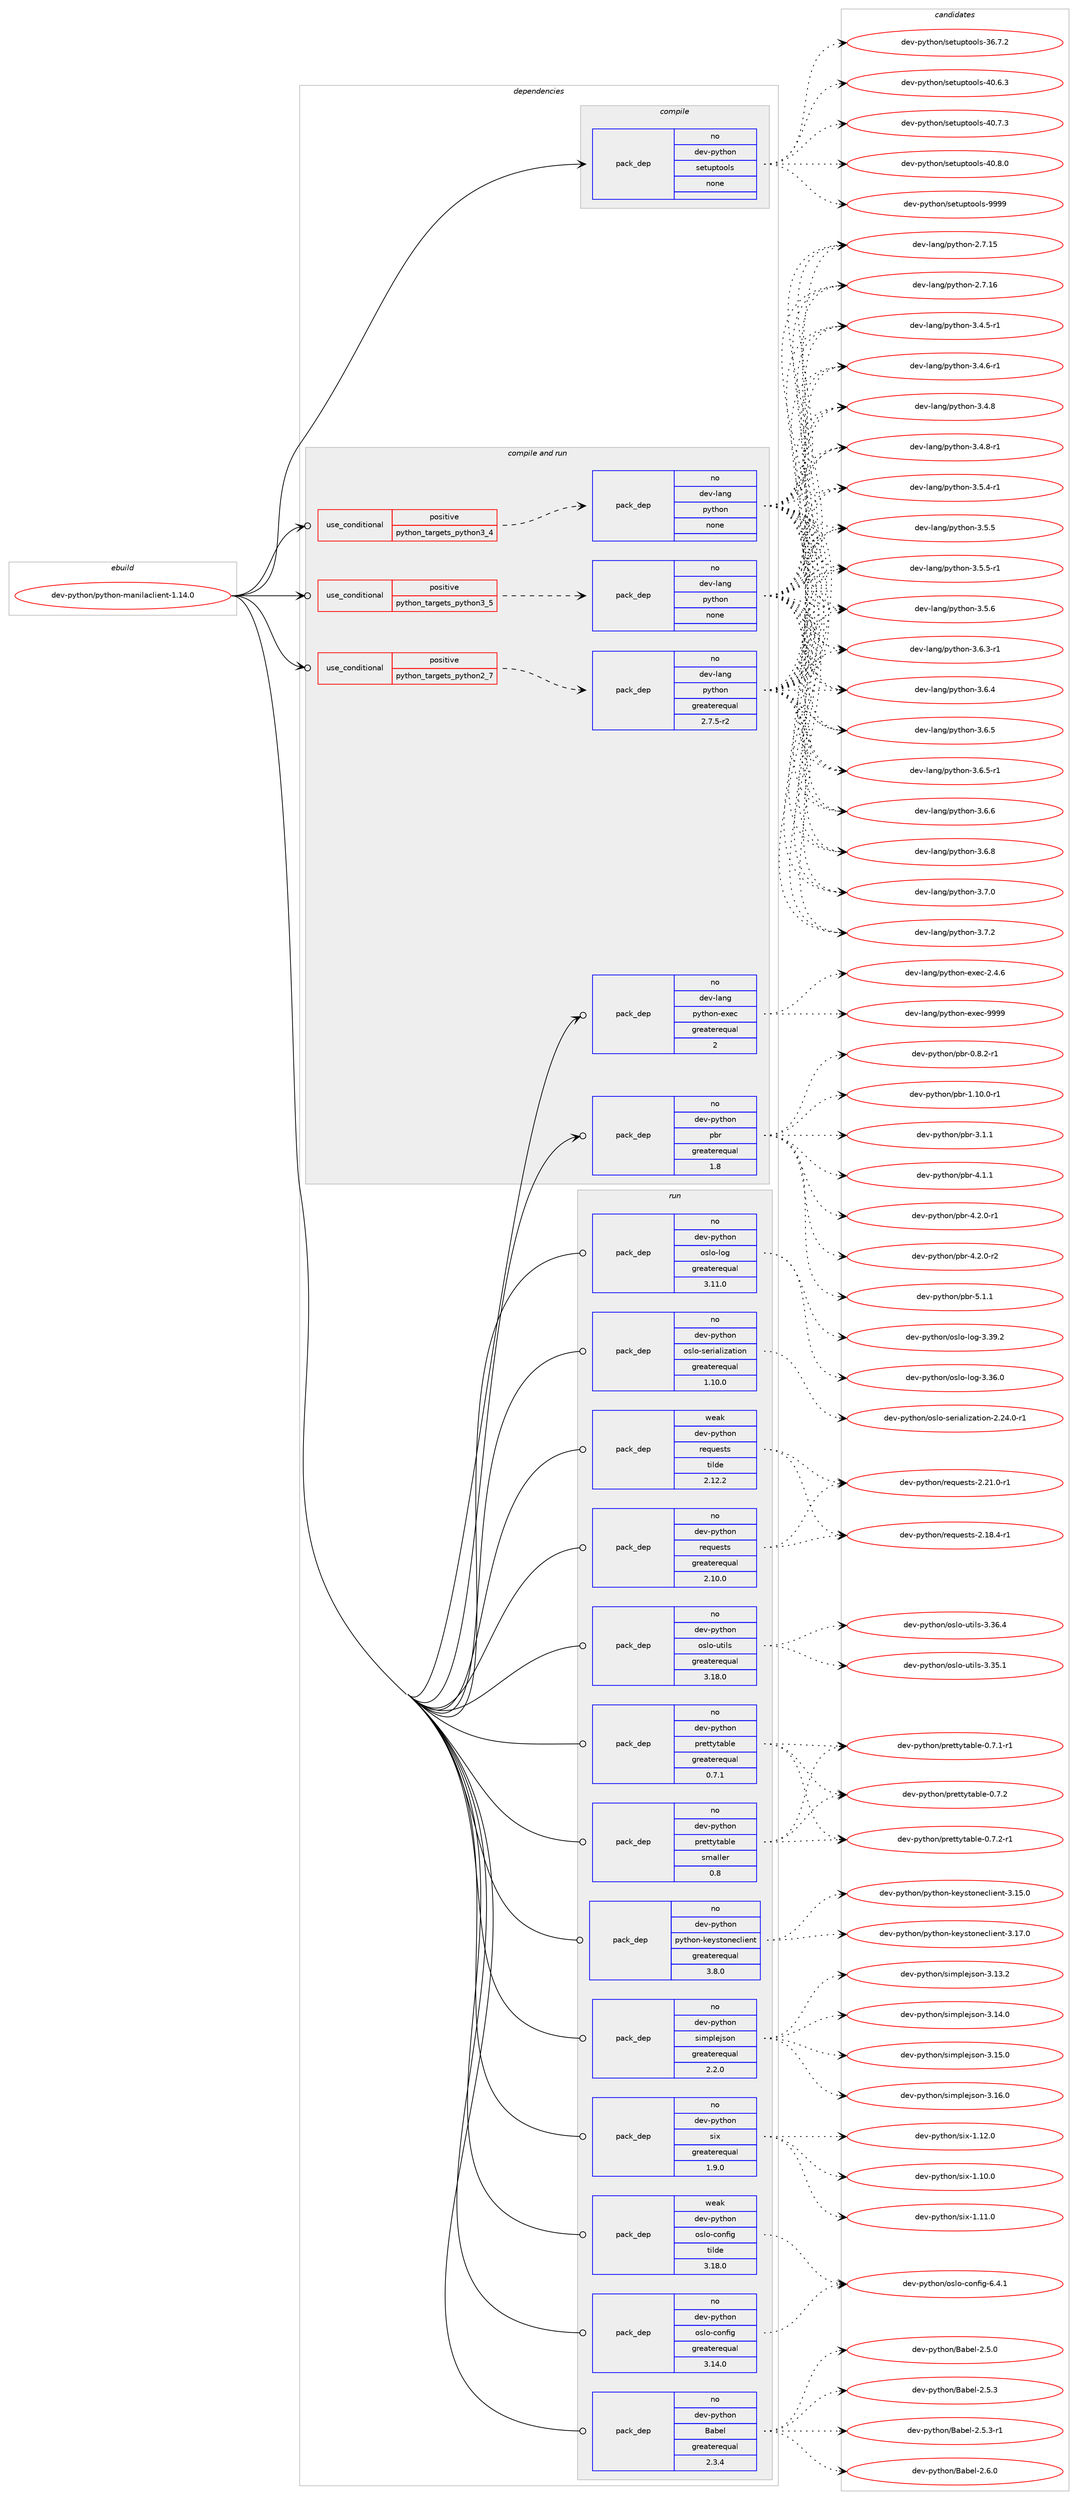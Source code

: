digraph prolog {

# *************
# Graph options
# *************

newrank=true;
concentrate=true;
compound=true;
graph [rankdir=LR,fontname=Helvetica,fontsize=10,ranksep=1.5];#, ranksep=2.5, nodesep=0.2];
edge  [arrowhead=vee];
node  [fontname=Helvetica,fontsize=10];

# **********
# The ebuild
# **********

subgraph cluster_leftcol {
color=gray;
rank=same;
label=<<i>ebuild</i>>;
id [label="dev-python/python-manilaclient-1.14.0", color=red, width=4, href="../dev-python/python-manilaclient-1.14.0.svg"];
}

# ****************
# The dependencies
# ****************

subgraph cluster_midcol {
color=gray;
label=<<i>dependencies</i>>;
subgraph cluster_compile {
fillcolor="#eeeeee";
style=filled;
label=<<i>compile</i>>;
subgraph pack1029464 {
dependency1435643 [label=<<TABLE BORDER="0" CELLBORDER="1" CELLSPACING="0" CELLPADDING="4" WIDTH="220"><TR><TD ROWSPAN="6" CELLPADDING="30">pack_dep</TD></TR><TR><TD WIDTH="110">no</TD></TR><TR><TD>dev-python</TD></TR><TR><TD>setuptools</TD></TR><TR><TD>none</TD></TR><TR><TD></TD></TR></TABLE>>, shape=none, color=blue];
}
id:e -> dependency1435643:w [weight=20,style="solid",arrowhead="vee"];
}
subgraph cluster_compileandrun {
fillcolor="#eeeeee";
style=filled;
label=<<i>compile and run</i>>;
subgraph cond382825 {
dependency1435644 [label=<<TABLE BORDER="0" CELLBORDER="1" CELLSPACING="0" CELLPADDING="4"><TR><TD ROWSPAN="3" CELLPADDING="10">use_conditional</TD></TR><TR><TD>positive</TD></TR><TR><TD>python_targets_python2_7</TD></TR></TABLE>>, shape=none, color=red];
subgraph pack1029465 {
dependency1435645 [label=<<TABLE BORDER="0" CELLBORDER="1" CELLSPACING="0" CELLPADDING="4" WIDTH="220"><TR><TD ROWSPAN="6" CELLPADDING="30">pack_dep</TD></TR><TR><TD WIDTH="110">no</TD></TR><TR><TD>dev-lang</TD></TR><TR><TD>python</TD></TR><TR><TD>greaterequal</TD></TR><TR><TD>2.7.5-r2</TD></TR></TABLE>>, shape=none, color=blue];
}
dependency1435644:e -> dependency1435645:w [weight=20,style="dashed",arrowhead="vee"];
}
id:e -> dependency1435644:w [weight=20,style="solid",arrowhead="odotvee"];
subgraph cond382826 {
dependency1435646 [label=<<TABLE BORDER="0" CELLBORDER="1" CELLSPACING="0" CELLPADDING="4"><TR><TD ROWSPAN="3" CELLPADDING="10">use_conditional</TD></TR><TR><TD>positive</TD></TR><TR><TD>python_targets_python3_4</TD></TR></TABLE>>, shape=none, color=red];
subgraph pack1029466 {
dependency1435647 [label=<<TABLE BORDER="0" CELLBORDER="1" CELLSPACING="0" CELLPADDING="4" WIDTH="220"><TR><TD ROWSPAN="6" CELLPADDING="30">pack_dep</TD></TR><TR><TD WIDTH="110">no</TD></TR><TR><TD>dev-lang</TD></TR><TR><TD>python</TD></TR><TR><TD>none</TD></TR><TR><TD></TD></TR></TABLE>>, shape=none, color=blue];
}
dependency1435646:e -> dependency1435647:w [weight=20,style="dashed",arrowhead="vee"];
}
id:e -> dependency1435646:w [weight=20,style="solid",arrowhead="odotvee"];
subgraph cond382827 {
dependency1435648 [label=<<TABLE BORDER="0" CELLBORDER="1" CELLSPACING="0" CELLPADDING="4"><TR><TD ROWSPAN="3" CELLPADDING="10">use_conditional</TD></TR><TR><TD>positive</TD></TR><TR><TD>python_targets_python3_5</TD></TR></TABLE>>, shape=none, color=red];
subgraph pack1029467 {
dependency1435649 [label=<<TABLE BORDER="0" CELLBORDER="1" CELLSPACING="0" CELLPADDING="4" WIDTH="220"><TR><TD ROWSPAN="6" CELLPADDING="30">pack_dep</TD></TR><TR><TD WIDTH="110">no</TD></TR><TR><TD>dev-lang</TD></TR><TR><TD>python</TD></TR><TR><TD>none</TD></TR><TR><TD></TD></TR></TABLE>>, shape=none, color=blue];
}
dependency1435648:e -> dependency1435649:w [weight=20,style="dashed",arrowhead="vee"];
}
id:e -> dependency1435648:w [weight=20,style="solid",arrowhead="odotvee"];
subgraph pack1029468 {
dependency1435650 [label=<<TABLE BORDER="0" CELLBORDER="1" CELLSPACING="0" CELLPADDING="4" WIDTH="220"><TR><TD ROWSPAN="6" CELLPADDING="30">pack_dep</TD></TR><TR><TD WIDTH="110">no</TD></TR><TR><TD>dev-lang</TD></TR><TR><TD>python-exec</TD></TR><TR><TD>greaterequal</TD></TR><TR><TD>2</TD></TR></TABLE>>, shape=none, color=blue];
}
id:e -> dependency1435650:w [weight=20,style="solid",arrowhead="odotvee"];
subgraph pack1029469 {
dependency1435651 [label=<<TABLE BORDER="0" CELLBORDER="1" CELLSPACING="0" CELLPADDING="4" WIDTH="220"><TR><TD ROWSPAN="6" CELLPADDING="30">pack_dep</TD></TR><TR><TD WIDTH="110">no</TD></TR><TR><TD>dev-python</TD></TR><TR><TD>pbr</TD></TR><TR><TD>greaterequal</TD></TR><TR><TD>1.8</TD></TR></TABLE>>, shape=none, color=blue];
}
id:e -> dependency1435651:w [weight=20,style="solid",arrowhead="odotvee"];
}
subgraph cluster_run {
fillcolor="#eeeeee";
style=filled;
label=<<i>run</i>>;
subgraph pack1029470 {
dependency1435652 [label=<<TABLE BORDER="0" CELLBORDER="1" CELLSPACING="0" CELLPADDING="4" WIDTH="220"><TR><TD ROWSPAN="6" CELLPADDING="30">pack_dep</TD></TR><TR><TD WIDTH="110">no</TD></TR><TR><TD>dev-python</TD></TR><TR><TD>Babel</TD></TR><TR><TD>greaterequal</TD></TR><TR><TD>2.3.4</TD></TR></TABLE>>, shape=none, color=blue];
}
id:e -> dependency1435652:w [weight=20,style="solid",arrowhead="odot"];
subgraph pack1029471 {
dependency1435653 [label=<<TABLE BORDER="0" CELLBORDER="1" CELLSPACING="0" CELLPADDING="4" WIDTH="220"><TR><TD ROWSPAN="6" CELLPADDING="30">pack_dep</TD></TR><TR><TD WIDTH="110">no</TD></TR><TR><TD>dev-python</TD></TR><TR><TD>oslo-config</TD></TR><TR><TD>greaterequal</TD></TR><TR><TD>3.14.0</TD></TR></TABLE>>, shape=none, color=blue];
}
id:e -> dependency1435653:w [weight=20,style="solid",arrowhead="odot"];
subgraph pack1029472 {
dependency1435654 [label=<<TABLE BORDER="0" CELLBORDER="1" CELLSPACING="0" CELLPADDING="4" WIDTH="220"><TR><TD ROWSPAN="6" CELLPADDING="30">pack_dep</TD></TR><TR><TD WIDTH="110">no</TD></TR><TR><TD>dev-python</TD></TR><TR><TD>oslo-log</TD></TR><TR><TD>greaterequal</TD></TR><TR><TD>3.11.0</TD></TR></TABLE>>, shape=none, color=blue];
}
id:e -> dependency1435654:w [weight=20,style="solid",arrowhead="odot"];
subgraph pack1029473 {
dependency1435655 [label=<<TABLE BORDER="0" CELLBORDER="1" CELLSPACING="0" CELLPADDING="4" WIDTH="220"><TR><TD ROWSPAN="6" CELLPADDING="30">pack_dep</TD></TR><TR><TD WIDTH="110">no</TD></TR><TR><TD>dev-python</TD></TR><TR><TD>oslo-serialization</TD></TR><TR><TD>greaterequal</TD></TR><TR><TD>1.10.0</TD></TR></TABLE>>, shape=none, color=blue];
}
id:e -> dependency1435655:w [weight=20,style="solid",arrowhead="odot"];
subgraph pack1029474 {
dependency1435656 [label=<<TABLE BORDER="0" CELLBORDER="1" CELLSPACING="0" CELLPADDING="4" WIDTH="220"><TR><TD ROWSPAN="6" CELLPADDING="30">pack_dep</TD></TR><TR><TD WIDTH="110">no</TD></TR><TR><TD>dev-python</TD></TR><TR><TD>oslo-utils</TD></TR><TR><TD>greaterequal</TD></TR><TR><TD>3.18.0</TD></TR></TABLE>>, shape=none, color=blue];
}
id:e -> dependency1435656:w [weight=20,style="solid",arrowhead="odot"];
subgraph pack1029475 {
dependency1435657 [label=<<TABLE BORDER="0" CELLBORDER="1" CELLSPACING="0" CELLPADDING="4" WIDTH="220"><TR><TD ROWSPAN="6" CELLPADDING="30">pack_dep</TD></TR><TR><TD WIDTH="110">no</TD></TR><TR><TD>dev-python</TD></TR><TR><TD>prettytable</TD></TR><TR><TD>greaterequal</TD></TR><TR><TD>0.7.1</TD></TR></TABLE>>, shape=none, color=blue];
}
id:e -> dependency1435657:w [weight=20,style="solid",arrowhead="odot"];
subgraph pack1029476 {
dependency1435658 [label=<<TABLE BORDER="0" CELLBORDER="1" CELLSPACING="0" CELLPADDING="4" WIDTH="220"><TR><TD ROWSPAN="6" CELLPADDING="30">pack_dep</TD></TR><TR><TD WIDTH="110">no</TD></TR><TR><TD>dev-python</TD></TR><TR><TD>prettytable</TD></TR><TR><TD>smaller</TD></TR><TR><TD>0.8</TD></TR></TABLE>>, shape=none, color=blue];
}
id:e -> dependency1435658:w [weight=20,style="solid",arrowhead="odot"];
subgraph pack1029477 {
dependency1435659 [label=<<TABLE BORDER="0" CELLBORDER="1" CELLSPACING="0" CELLPADDING="4" WIDTH="220"><TR><TD ROWSPAN="6" CELLPADDING="30">pack_dep</TD></TR><TR><TD WIDTH="110">no</TD></TR><TR><TD>dev-python</TD></TR><TR><TD>python-keystoneclient</TD></TR><TR><TD>greaterequal</TD></TR><TR><TD>3.8.0</TD></TR></TABLE>>, shape=none, color=blue];
}
id:e -> dependency1435659:w [weight=20,style="solid",arrowhead="odot"];
subgraph pack1029478 {
dependency1435660 [label=<<TABLE BORDER="0" CELLBORDER="1" CELLSPACING="0" CELLPADDING="4" WIDTH="220"><TR><TD ROWSPAN="6" CELLPADDING="30">pack_dep</TD></TR><TR><TD WIDTH="110">no</TD></TR><TR><TD>dev-python</TD></TR><TR><TD>requests</TD></TR><TR><TD>greaterequal</TD></TR><TR><TD>2.10.0</TD></TR></TABLE>>, shape=none, color=blue];
}
id:e -> dependency1435660:w [weight=20,style="solid",arrowhead="odot"];
subgraph pack1029479 {
dependency1435661 [label=<<TABLE BORDER="0" CELLBORDER="1" CELLSPACING="0" CELLPADDING="4" WIDTH="220"><TR><TD ROWSPAN="6" CELLPADDING="30">pack_dep</TD></TR><TR><TD WIDTH="110">no</TD></TR><TR><TD>dev-python</TD></TR><TR><TD>simplejson</TD></TR><TR><TD>greaterequal</TD></TR><TR><TD>2.2.0</TD></TR></TABLE>>, shape=none, color=blue];
}
id:e -> dependency1435661:w [weight=20,style="solid",arrowhead="odot"];
subgraph pack1029480 {
dependency1435662 [label=<<TABLE BORDER="0" CELLBORDER="1" CELLSPACING="0" CELLPADDING="4" WIDTH="220"><TR><TD ROWSPAN="6" CELLPADDING="30">pack_dep</TD></TR><TR><TD WIDTH="110">no</TD></TR><TR><TD>dev-python</TD></TR><TR><TD>six</TD></TR><TR><TD>greaterequal</TD></TR><TR><TD>1.9.0</TD></TR></TABLE>>, shape=none, color=blue];
}
id:e -> dependency1435662:w [weight=20,style="solid",arrowhead="odot"];
subgraph pack1029481 {
dependency1435663 [label=<<TABLE BORDER="0" CELLBORDER="1" CELLSPACING="0" CELLPADDING="4" WIDTH="220"><TR><TD ROWSPAN="6" CELLPADDING="30">pack_dep</TD></TR><TR><TD WIDTH="110">weak</TD></TR><TR><TD>dev-python</TD></TR><TR><TD>oslo-config</TD></TR><TR><TD>tilde</TD></TR><TR><TD>3.18.0</TD></TR></TABLE>>, shape=none, color=blue];
}
id:e -> dependency1435663:w [weight=20,style="solid",arrowhead="odot"];
subgraph pack1029482 {
dependency1435664 [label=<<TABLE BORDER="0" CELLBORDER="1" CELLSPACING="0" CELLPADDING="4" WIDTH="220"><TR><TD ROWSPAN="6" CELLPADDING="30">pack_dep</TD></TR><TR><TD WIDTH="110">weak</TD></TR><TR><TD>dev-python</TD></TR><TR><TD>requests</TD></TR><TR><TD>tilde</TD></TR><TR><TD>2.12.2</TD></TR></TABLE>>, shape=none, color=blue];
}
id:e -> dependency1435664:w [weight=20,style="solid",arrowhead="odot"];
}
}

# **************
# The candidates
# **************

subgraph cluster_choices {
rank=same;
color=gray;
label=<<i>candidates</i>>;

subgraph choice1029464 {
color=black;
nodesep=1;
choice100101118451121211161041111104711510111611711211611111110811545515446554650 [label="dev-python/setuptools-36.7.2", color=red, width=4,href="../dev-python/setuptools-36.7.2.svg"];
choice100101118451121211161041111104711510111611711211611111110811545524846544651 [label="dev-python/setuptools-40.6.3", color=red, width=4,href="../dev-python/setuptools-40.6.3.svg"];
choice100101118451121211161041111104711510111611711211611111110811545524846554651 [label="dev-python/setuptools-40.7.3", color=red, width=4,href="../dev-python/setuptools-40.7.3.svg"];
choice100101118451121211161041111104711510111611711211611111110811545524846564648 [label="dev-python/setuptools-40.8.0", color=red, width=4,href="../dev-python/setuptools-40.8.0.svg"];
choice10010111845112121116104111110471151011161171121161111111081154557575757 [label="dev-python/setuptools-9999", color=red, width=4,href="../dev-python/setuptools-9999.svg"];
dependency1435643:e -> choice100101118451121211161041111104711510111611711211611111110811545515446554650:w [style=dotted,weight="100"];
dependency1435643:e -> choice100101118451121211161041111104711510111611711211611111110811545524846544651:w [style=dotted,weight="100"];
dependency1435643:e -> choice100101118451121211161041111104711510111611711211611111110811545524846554651:w [style=dotted,weight="100"];
dependency1435643:e -> choice100101118451121211161041111104711510111611711211611111110811545524846564648:w [style=dotted,weight="100"];
dependency1435643:e -> choice10010111845112121116104111110471151011161171121161111111081154557575757:w [style=dotted,weight="100"];
}
subgraph choice1029465 {
color=black;
nodesep=1;
choice10010111845108971101034711212111610411111045504655464953 [label="dev-lang/python-2.7.15", color=red, width=4,href="../dev-lang/python-2.7.15.svg"];
choice10010111845108971101034711212111610411111045504655464954 [label="dev-lang/python-2.7.16", color=red, width=4,href="../dev-lang/python-2.7.16.svg"];
choice1001011184510897110103471121211161041111104551465246534511449 [label="dev-lang/python-3.4.5-r1", color=red, width=4,href="../dev-lang/python-3.4.5-r1.svg"];
choice1001011184510897110103471121211161041111104551465246544511449 [label="dev-lang/python-3.4.6-r1", color=red, width=4,href="../dev-lang/python-3.4.6-r1.svg"];
choice100101118451089711010347112121116104111110455146524656 [label="dev-lang/python-3.4.8", color=red, width=4,href="../dev-lang/python-3.4.8.svg"];
choice1001011184510897110103471121211161041111104551465246564511449 [label="dev-lang/python-3.4.8-r1", color=red, width=4,href="../dev-lang/python-3.4.8-r1.svg"];
choice1001011184510897110103471121211161041111104551465346524511449 [label="dev-lang/python-3.5.4-r1", color=red, width=4,href="../dev-lang/python-3.5.4-r1.svg"];
choice100101118451089711010347112121116104111110455146534653 [label="dev-lang/python-3.5.5", color=red, width=4,href="../dev-lang/python-3.5.5.svg"];
choice1001011184510897110103471121211161041111104551465346534511449 [label="dev-lang/python-3.5.5-r1", color=red, width=4,href="../dev-lang/python-3.5.5-r1.svg"];
choice100101118451089711010347112121116104111110455146534654 [label="dev-lang/python-3.5.6", color=red, width=4,href="../dev-lang/python-3.5.6.svg"];
choice1001011184510897110103471121211161041111104551465446514511449 [label="dev-lang/python-3.6.3-r1", color=red, width=4,href="../dev-lang/python-3.6.3-r1.svg"];
choice100101118451089711010347112121116104111110455146544652 [label="dev-lang/python-3.6.4", color=red, width=4,href="../dev-lang/python-3.6.4.svg"];
choice100101118451089711010347112121116104111110455146544653 [label="dev-lang/python-3.6.5", color=red, width=4,href="../dev-lang/python-3.6.5.svg"];
choice1001011184510897110103471121211161041111104551465446534511449 [label="dev-lang/python-3.6.5-r1", color=red, width=4,href="../dev-lang/python-3.6.5-r1.svg"];
choice100101118451089711010347112121116104111110455146544654 [label="dev-lang/python-3.6.6", color=red, width=4,href="../dev-lang/python-3.6.6.svg"];
choice100101118451089711010347112121116104111110455146544656 [label="dev-lang/python-3.6.8", color=red, width=4,href="../dev-lang/python-3.6.8.svg"];
choice100101118451089711010347112121116104111110455146554648 [label="dev-lang/python-3.7.0", color=red, width=4,href="../dev-lang/python-3.7.0.svg"];
choice100101118451089711010347112121116104111110455146554650 [label="dev-lang/python-3.7.2", color=red, width=4,href="../dev-lang/python-3.7.2.svg"];
dependency1435645:e -> choice10010111845108971101034711212111610411111045504655464953:w [style=dotted,weight="100"];
dependency1435645:e -> choice10010111845108971101034711212111610411111045504655464954:w [style=dotted,weight="100"];
dependency1435645:e -> choice1001011184510897110103471121211161041111104551465246534511449:w [style=dotted,weight="100"];
dependency1435645:e -> choice1001011184510897110103471121211161041111104551465246544511449:w [style=dotted,weight="100"];
dependency1435645:e -> choice100101118451089711010347112121116104111110455146524656:w [style=dotted,weight="100"];
dependency1435645:e -> choice1001011184510897110103471121211161041111104551465246564511449:w [style=dotted,weight="100"];
dependency1435645:e -> choice1001011184510897110103471121211161041111104551465346524511449:w [style=dotted,weight="100"];
dependency1435645:e -> choice100101118451089711010347112121116104111110455146534653:w [style=dotted,weight="100"];
dependency1435645:e -> choice1001011184510897110103471121211161041111104551465346534511449:w [style=dotted,weight="100"];
dependency1435645:e -> choice100101118451089711010347112121116104111110455146534654:w [style=dotted,weight="100"];
dependency1435645:e -> choice1001011184510897110103471121211161041111104551465446514511449:w [style=dotted,weight="100"];
dependency1435645:e -> choice100101118451089711010347112121116104111110455146544652:w [style=dotted,weight="100"];
dependency1435645:e -> choice100101118451089711010347112121116104111110455146544653:w [style=dotted,weight="100"];
dependency1435645:e -> choice1001011184510897110103471121211161041111104551465446534511449:w [style=dotted,weight="100"];
dependency1435645:e -> choice100101118451089711010347112121116104111110455146544654:w [style=dotted,weight="100"];
dependency1435645:e -> choice100101118451089711010347112121116104111110455146544656:w [style=dotted,weight="100"];
dependency1435645:e -> choice100101118451089711010347112121116104111110455146554648:w [style=dotted,weight="100"];
dependency1435645:e -> choice100101118451089711010347112121116104111110455146554650:w [style=dotted,weight="100"];
}
subgraph choice1029466 {
color=black;
nodesep=1;
choice10010111845108971101034711212111610411111045504655464953 [label="dev-lang/python-2.7.15", color=red, width=4,href="../dev-lang/python-2.7.15.svg"];
choice10010111845108971101034711212111610411111045504655464954 [label="dev-lang/python-2.7.16", color=red, width=4,href="../dev-lang/python-2.7.16.svg"];
choice1001011184510897110103471121211161041111104551465246534511449 [label="dev-lang/python-3.4.5-r1", color=red, width=4,href="../dev-lang/python-3.4.5-r1.svg"];
choice1001011184510897110103471121211161041111104551465246544511449 [label="dev-lang/python-3.4.6-r1", color=red, width=4,href="../dev-lang/python-3.4.6-r1.svg"];
choice100101118451089711010347112121116104111110455146524656 [label="dev-lang/python-3.4.8", color=red, width=4,href="../dev-lang/python-3.4.8.svg"];
choice1001011184510897110103471121211161041111104551465246564511449 [label="dev-lang/python-3.4.8-r1", color=red, width=4,href="../dev-lang/python-3.4.8-r1.svg"];
choice1001011184510897110103471121211161041111104551465346524511449 [label="dev-lang/python-3.5.4-r1", color=red, width=4,href="../dev-lang/python-3.5.4-r1.svg"];
choice100101118451089711010347112121116104111110455146534653 [label="dev-lang/python-3.5.5", color=red, width=4,href="../dev-lang/python-3.5.5.svg"];
choice1001011184510897110103471121211161041111104551465346534511449 [label="dev-lang/python-3.5.5-r1", color=red, width=4,href="../dev-lang/python-3.5.5-r1.svg"];
choice100101118451089711010347112121116104111110455146534654 [label="dev-lang/python-3.5.6", color=red, width=4,href="../dev-lang/python-3.5.6.svg"];
choice1001011184510897110103471121211161041111104551465446514511449 [label="dev-lang/python-3.6.3-r1", color=red, width=4,href="../dev-lang/python-3.6.3-r1.svg"];
choice100101118451089711010347112121116104111110455146544652 [label="dev-lang/python-3.6.4", color=red, width=4,href="../dev-lang/python-3.6.4.svg"];
choice100101118451089711010347112121116104111110455146544653 [label="dev-lang/python-3.6.5", color=red, width=4,href="../dev-lang/python-3.6.5.svg"];
choice1001011184510897110103471121211161041111104551465446534511449 [label="dev-lang/python-3.6.5-r1", color=red, width=4,href="../dev-lang/python-3.6.5-r1.svg"];
choice100101118451089711010347112121116104111110455146544654 [label="dev-lang/python-3.6.6", color=red, width=4,href="../dev-lang/python-3.6.6.svg"];
choice100101118451089711010347112121116104111110455146544656 [label="dev-lang/python-3.6.8", color=red, width=4,href="../dev-lang/python-3.6.8.svg"];
choice100101118451089711010347112121116104111110455146554648 [label="dev-lang/python-3.7.0", color=red, width=4,href="../dev-lang/python-3.7.0.svg"];
choice100101118451089711010347112121116104111110455146554650 [label="dev-lang/python-3.7.2", color=red, width=4,href="../dev-lang/python-3.7.2.svg"];
dependency1435647:e -> choice10010111845108971101034711212111610411111045504655464953:w [style=dotted,weight="100"];
dependency1435647:e -> choice10010111845108971101034711212111610411111045504655464954:w [style=dotted,weight="100"];
dependency1435647:e -> choice1001011184510897110103471121211161041111104551465246534511449:w [style=dotted,weight="100"];
dependency1435647:e -> choice1001011184510897110103471121211161041111104551465246544511449:w [style=dotted,weight="100"];
dependency1435647:e -> choice100101118451089711010347112121116104111110455146524656:w [style=dotted,weight="100"];
dependency1435647:e -> choice1001011184510897110103471121211161041111104551465246564511449:w [style=dotted,weight="100"];
dependency1435647:e -> choice1001011184510897110103471121211161041111104551465346524511449:w [style=dotted,weight="100"];
dependency1435647:e -> choice100101118451089711010347112121116104111110455146534653:w [style=dotted,weight="100"];
dependency1435647:e -> choice1001011184510897110103471121211161041111104551465346534511449:w [style=dotted,weight="100"];
dependency1435647:e -> choice100101118451089711010347112121116104111110455146534654:w [style=dotted,weight="100"];
dependency1435647:e -> choice1001011184510897110103471121211161041111104551465446514511449:w [style=dotted,weight="100"];
dependency1435647:e -> choice100101118451089711010347112121116104111110455146544652:w [style=dotted,weight="100"];
dependency1435647:e -> choice100101118451089711010347112121116104111110455146544653:w [style=dotted,weight="100"];
dependency1435647:e -> choice1001011184510897110103471121211161041111104551465446534511449:w [style=dotted,weight="100"];
dependency1435647:e -> choice100101118451089711010347112121116104111110455146544654:w [style=dotted,weight="100"];
dependency1435647:e -> choice100101118451089711010347112121116104111110455146544656:w [style=dotted,weight="100"];
dependency1435647:e -> choice100101118451089711010347112121116104111110455146554648:w [style=dotted,weight="100"];
dependency1435647:e -> choice100101118451089711010347112121116104111110455146554650:w [style=dotted,weight="100"];
}
subgraph choice1029467 {
color=black;
nodesep=1;
choice10010111845108971101034711212111610411111045504655464953 [label="dev-lang/python-2.7.15", color=red, width=4,href="../dev-lang/python-2.7.15.svg"];
choice10010111845108971101034711212111610411111045504655464954 [label="dev-lang/python-2.7.16", color=red, width=4,href="../dev-lang/python-2.7.16.svg"];
choice1001011184510897110103471121211161041111104551465246534511449 [label="dev-lang/python-3.4.5-r1", color=red, width=4,href="../dev-lang/python-3.4.5-r1.svg"];
choice1001011184510897110103471121211161041111104551465246544511449 [label="dev-lang/python-3.4.6-r1", color=red, width=4,href="../dev-lang/python-3.4.6-r1.svg"];
choice100101118451089711010347112121116104111110455146524656 [label="dev-lang/python-3.4.8", color=red, width=4,href="../dev-lang/python-3.4.8.svg"];
choice1001011184510897110103471121211161041111104551465246564511449 [label="dev-lang/python-3.4.8-r1", color=red, width=4,href="../dev-lang/python-3.4.8-r1.svg"];
choice1001011184510897110103471121211161041111104551465346524511449 [label="dev-lang/python-3.5.4-r1", color=red, width=4,href="../dev-lang/python-3.5.4-r1.svg"];
choice100101118451089711010347112121116104111110455146534653 [label="dev-lang/python-3.5.5", color=red, width=4,href="../dev-lang/python-3.5.5.svg"];
choice1001011184510897110103471121211161041111104551465346534511449 [label="dev-lang/python-3.5.5-r1", color=red, width=4,href="../dev-lang/python-3.5.5-r1.svg"];
choice100101118451089711010347112121116104111110455146534654 [label="dev-lang/python-3.5.6", color=red, width=4,href="../dev-lang/python-3.5.6.svg"];
choice1001011184510897110103471121211161041111104551465446514511449 [label="dev-lang/python-3.6.3-r1", color=red, width=4,href="../dev-lang/python-3.6.3-r1.svg"];
choice100101118451089711010347112121116104111110455146544652 [label="dev-lang/python-3.6.4", color=red, width=4,href="../dev-lang/python-3.6.4.svg"];
choice100101118451089711010347112121116104111110455146544653 [label="dev-lang/python-3.6.5", color=red, width=4,href="../dev-lang/python-3.6.5.svg"];
choice1001011184510897110103471121211161041111104551465446534511449 [label="dev-lang/python-3.6.5-r1", color=red, width=4,href="../dev-lang/python-3.6.5-r1.svg"];
choice100101118451089711010347112121116104111110455146544654 [label="dev-lang/python-3.6.6", color=red, width=4,href="../dev-lang/python-3.6.6.svg"];
choice100101118451089711010347112121116104111110455146544656 [label="dev-lang/python-3.6.8", color=red, width=4,href="../dev-lang/python-3.6.8.svg"];
choice100101118451089711010347112121116104111110455146554648 [label="dev-lang/python-3.7.0", color=red, width=4,href="../dev-lang/python-3.7.0.svg"];
choice100101118451089711010347112121116104111110455146554650 [label="dev-lang/python-3.7.2", color=red, width=4,href="../dev-lang/python-3.7.2.svg"];
dependency1435649:e -> choice10010111845108971101034711212111610411111045504655464953:w [style=dotted,weight="100"];
dependency1435649:e -> choice10010111845108971101034711212111610411111045504655464954:w [style=dotted,weight="100"];
dependency1435649:e -> choice1001011184510897110103471121211161041111104551465246534511449:w [style=dotted,weight="100"];
dependency1435649:e -> choice1001011184510897110103471121211161041111104551465246544511449:w [style=dotted,weight="100"];
dependency1435649:e -> choice100101118451089711010347112121116104111110455146524656:w [style=dotted,weight="100"];
dependency1435649:e -> choice1001011184510897110103471121211161041111104551465246564511449:w [style=dotted,weight="100"];
dependency1435649:e -> choice1001011184510897110103471121211161041111104551465346524511449:w [style=dotted,weight="100"];
dependency1435649:e -> choice100101118451089711010347112121116104111110455146534653:w [style=dotted,weight="100"];
dependency1435649:e -> choice1001011184510897110103471121211161041111104551465346534511449:w [style=dotted,weight="100"];
dependency1435649:e -> choice100101118451089711010347112121116104111110455146534654:w [style=dotted,weight="100"];
dependency1435649:e -> choice1001011184510897110103471121211161041111104551465446514511449:w [style=dotted,weight="100"];
dependency1435649:e -> choice100101118451089711010347112121116104111110455146544652:w [style=dotted,weight="100"];
dependency1435649:e -> choice100101118451089711010347112121116104111110455146544653:w [style=dotted,weight="100"];
dependency1435649:e -> choice1001011184510897110103471121211161041111104551465446534511449:w [style=dotted,weight="100"];
dependency1435649:e -> choice100101118451089711010347112121116104111110455146544654:w [style=dotted,weight="100"];
dependency1435649:e -> choice100101118451089711010347112121116104111110455146544656:w [style=dotted,weight="100"];
dependency1435649:e -> choice100101118451089711010347112121116104111110455146554648:w [style=dotted,weight="100"];
dependency1435649:e -> choice100101118451089711010347112121116104111110455146554650:w [style=dotted,weight="100"];
}
subgraph choice1029468 {
color=black;
nodesep=1;
choice1001011184510897110103471121211161041111104510112010199455046524654 [label="dev-lang/python-exec-2.4.6", color=red, width=4,href="../dev-lang/python-exec-2.4.6.svg"];
choice10010111845108971101034711212111610411111045101120101994557575757 [label="dev-lang/python-exec-9999", color=red, width=4,href="../dev-lang/python-exec-9999.svg"];
dependency1435650:e -> choice1001011184510897110103471121211161041111104510112010199455046524654:w [style=dotted,weight="100"];
dependency1435650:e -> choice10010111845108971101034711212111610411111045101120101994557575757:w [style=dotted,weight="100"];
}
subgraph choice1029469 {
color=black;
nodesep=1;
choice1001011184511212111610411111047112981144548465646504511449 [label="dev-python/pbr-0.8.2-r1", color=red, width=4,href="../dev-python/pbr-0.8.2-r1.svg"];
choice100101118451121211161041111104711298114454946494846484511449 [label="dev-python/pbr-1.10.0-r1", color=red, width=4,href="../dev-python/pbr-1.10.0-r1.svg"];
choice100101118451121211161041111104711298114455146494649 [label="dev-python/pbr-3.1.1", color=red, width=4,href="../dev-python/pbr-3.1.1.svg"];
choice100101118451121211161041111104711298114455246494649 [label="dev-python/pbr-4.1.1", color=red, width=4,href="../dev-python/pbr-4.1.1.svg"];
choice1001011184511212111610411111047112981144552465046484511449 [label="dev-python/pbr-4.2.0-r1", color=red, width=4,href="../dev-python/pbr-4.2.0-r1.svg"];
choice1001011184511212111610411111047112981144552465046484511450 [label="dev-python/pbr-4.2.0-r2", color=red, width=4,href="../dev-python/pbr-4.2.0-r2.svg"];
choice100101118451121211161041111104711298114455346494649 [label="dev-python/pbr-5.1.1", color=red, width=4,href="../dev-python/pbr-5.1.1.svg"];
dependency1435651:e -> choice1001011184511212111610411111047112981144548465646504511449:w [style=dotted,weight="100"];
dependency1435651:e -> choice100101118451121211161041111104711298114454946494846484511449:w [style=dotted,weight="100"];
dependency1435651:e -> choice100101118451121211161041111104711298114455146494649:w [style=dotted,weight="100"];
dependency1435651:e -> choice100101118451121211161041111104711298114455246494649:w [style=dotted,weight="100"];
dependency1435651:e -> choice1001011184511212111610411111047112981144552465046484511449:w [style=dotted,weight="100"];
dependency1435651:e -> choice1001011184511212111610411111047112981144552465046484511450:w [style=dotted,weight="100"];
dependency1435651:e -> choice100101118451121211161041111104711298114455346494649:w [style=dotted,weight="100"];
}
subgraph choice1029470 {
color=black;
nodesep=1;
choice1001011184511212111610411111047669798101108455046534648 [label="dev-python/Babel-2.5.0", color=red, width=4,href="../dev-python/Babel-2.5.0.svg"];
choice1001011184511212111610411111047669798101108455046534651 [label="dev-python/Babel-2.5.3", color=red, width=4,href="../dev-python/Babel-2.5.3.svg"];
choice10010111845112121116104111110476697981011084550465346514511449 [label="dev-python/Babel-2.5.3-r1", color=red, width=4,href="../dev-python/Babel-2.5.3-r1.svg"];
choice1001011184511212111610411111047669798101108455046544648 [label="dev-python/Babel-2.6.0", color=red, width=4,href="../dev-python/Babel-2.6.0.svg"];
dependency1435652:e -> choice1001011184511212111610411111047669798101108455046534648:w [style=dotted,weight="100"];
dependency1435652:e -> choice1001011184511212111610411111047669798101108455046534651:w [style=dotted,weight="100"];
dependency1435652:e -> choice10010111845112121116104111110476697981011084550465346514511449:w [style=dotted,weight="100"];
dependency1435652:e -> choice1001011184511212111610411111047669798101108455046544648:w [style=dotted,weight="100"];
}
subgraph choice1029471 {
color=black;
nodesep=1;
choice10010111845112121116104111110471111151081114599111110102105103455446524649 [label="dev-python/oslo-config-6.4.1", color=red, width=4,href="../dev-python/oslo-config-6.4.1.svg"];
dependency1435653:e -> choice10010111845112121116104111110471111151081114599111110102105103455446524649:w [style=dotted,weight="100"];
}
subgraph choice1029472 {
color=black;
nodesep=1;
choice10010111845112121116104111110471111151081114510811110345514651544648 [label="dev-python/oslo-log-3.36.0", color=red, width=4,href="../dev-python/oslo-log-3.36.0.svg"];
choice10010111845112121116104111110471111151081114510811110345514651574650 [label="dev-python/oslo-log-3.39.2", color=red, width=4,href="../dev-python/oslo-log-3.39.2.svg"];
dependency1435654:e -> choice10010111845112121116104111110471111151081114510811110345514651544648:w [style=dotted,weight="100"];
dependency1435654:e -> choice10010111845112121116104111110471111151081114510811110345514651574650:w [style=dotted,weight="100"];
}
subgraph choice1029473 {
color=black;
nodesep=1;
choice1001011184511212111610411111047111115108111451151011141059710810512297116105111110455046505246484511449 [label="dev-python/oslo-serialization-2.24.0-r1", color=red, width=4,href="../dev-python/oslo-serialization-2.24.0-r1.svg"];
dependency1435655:e -> choice1001011184511212111610411111047111115108111451151011141059710810512297116105111110455046505246484511449:w [style=dotted,weight="100"];
}
subgraph choice1029474 {
color=black;
nodesep=1;
choice10010111845112121116104111110471111151081114511711610510811545514651534649 [label="dev-python/oslo-utils-3.35.1", color=red, width=4,href="../dev-python/oslo-utils-3.35.1.svg"];
choice10010111845112121116104111110471111151081114511711610510811545514651544652 [label="dev-python/oslo-utils-3.36.4", color=red, width=4,href="../dev-python/oslo-utils-3.36.4.svg"];
dependency1435656:e -> choice10010111845112121116104111110471111151081114511711610510811545514651534649:w [style=dotted,weight="100"];
dependency1435656:e -> choice10010111845112121116104111110471111151081114511711610510811545514651544652:w [style=dotted,weight="100"];
}
subgraph choice1029475 {
color=black;
nodesep=1;
choice100101118451121211161041111104711211410111611612111697981081014548465546494511449 [label="dev-python/prettytable-0.7.1-r1", color=red, width=4,href="../dev-python/prettytable-0.7.1-r1.svg"];
choice10010111845112121116104111110471121141011161161211169798108101454846554650 [label="dev-python/prettytable-0.7.2", color=red, width=4,href="../dev-python/prettytable-0.7.2.svg"];
choice100101118451121211161041111104711211410111611612111697981081014548465546504511449 [label="dev-python/prettytable-0.7.2-r1", color=red, width=4,href="../dev-python/prettytable-0.7.2-r1.svg"];
dependency1435657:e -> choice100101118451121211161041111104711211410111611612111697981081014548465546494511449:w [style=dotted,weight="100"];
dependency1435657:e -> choice10010111845112121116104111110471121141011161161211169798108101454846554650:w [style=dotted,weight="100"];
dependency1435657:e -> choice100101118451121211161041111104711211410111611612111697981081014548465546504511449:w [style=dotted,weight="100"];
}
subgraph choice1029476 {
color=black;
nodesep=1;
choice100101118451121211161041111104711211410111611612111697981081014548465546494511449 [label="dev-python/prettytable-0.7.1-r1", color=red, width=4,href="../dev-python/prettytable-0.7.1-r1.svg"];
choice10010111845112121116104111110471121141011161161211169798108101454846554650 [label="dev-python/prettytable-0.7.2", color=red, width=4,href="../dev-python/prettytable-0.7.2.svg"];
choice100101118451121211161041111104711211410111611612111697981081014548465546504511449 [label="dev-python/prettytable-0.7.2-r1", color=red, width=4,href="../dev-python/prettytable-0.7.2-r1.svg"];
dependency1435658:e -> choice100101118451121211161041111104711211410111611612111697981081014548465546494511449:w [style=dotted,weight="100"];
dependency1435658:e -> choice10010111845112121116104111110471121141011161161211169798108101454846554650:w [style=dotted,weight="100"];
dependency1435658:e -> choice100101118451121211161041111104711211410111611612111697981081014548465546504511449:w [style=dotted,weight="100"];
}
subgraph choice1029477 {
color=black;
nodesep=1;
choice1001011184511212111610411111047112121116104111110451071011211151161111101019910810510111011645514649534648 [label="dev-python/python-keystoneclient-3.15.0", color=red, width=4,href="../dev-python/python-keystoneclient-3.15.0.svg"];
choice1001011184511212111610411111047112121116104111110451071011211151161111101019910810510111011645514649554648 [label="dev-python/python-keystoneclient-3.17.0", color=red, width=4,href="../dev-python/python-keystoneclient-3.17.0.svg"];
dependency1435659:e -> choice1001011184511212111610411111047112121116104111110451071011211151161111101019910810510111011645514649534648:w [style=dotted,weight="100"];
dependency1435659:e -> choice1001011184511212111610411111047112121116104111110451071011211151161111101019910810510111011645514649554648:w [style=dotted,weight="100"];
}
subgraph choice1029478 {
color=black;
nodesep=1;
choice1001011184511212111610411111047114101113117101115116115455046495646524511449 [label="dev-python/requests-2.18.4-r1", color=red, width=4,href="../dev-python/requests-2.18.4-r1.svg"];
choice1001011184511212111610411111047114101113117101115116115455046504946484511449 [label="dev-python/requests-2.21.0-r1", color=red, width=4,href="../dev-python/requests-2.21.0-r1.svg"];
dependency1435660:e -> choice1001011184511212111610411111047114101113117101115116115455046495646524511449:w [style=dotted,weight="100"];
dependency1435660:e -> choice1001011184511212111610411111047114101113117101115116115455046504946484511449:w [style=dotted,weight="100"];
}
subgraph choice1029479 {
color=black;
nodesep=1;
choice100101118451121211161041111104711510510911210810110611511111045514649514650 [label="dev-python/simplejson-3.13.2", color=red, width=4,href="../dev-python/simplejson-3.13.2.svg"];
choice100101118451121211161041111104711510510911210810110611511111045514649524648 [label="dev-python/simplejson-3.14.0", color=red, width=4,href="../dev-python/simplejson-3.14.0.svg"];
choice100101118451121211161041111104711510510911210810110611511111045514649534648 [label="dev-python/simplejson-3.15.0", color=red, width=4,href="../dev-python/simplejson-3.15.0.svg"];
choice100101118451121211161041111104711510510911210810110611511111045514649544648 [label="dev-python/simplejson-3.16.0", color=red, width=4,href="../dev-python/simplejson-3.16.0.svg"];
dependency1435661:e -> choice100101118451121211161041111104711510510911210810110611511111045514649514650:w [style=dotted,weight="100"];
dependency1435661:e -> choice100101118451121211161041111104711510510911210810110611511111045514649524648:w [style=dotted,weight="100"];
dependency1435661:e -> choice100101118451121211161041111104711510510911210810110611511111045514649534648:w [style=dotted,weight="100"];
dependency1435661:e -> choice100101118451121211161041111104711510510911210810110611511111045514649544648:w [style=dotted,weight="100"];
}
subgraph choice1029480 {
color=black;
nodesep=1;
choice100101118451121211161041111104711510512045494649484648 [label="dev-python/six-1.10.0", color=red, width=4,href="../dev-python/six-1.10.0.svg"];
choice100101118451121211161041111104711510512045494649494648 [label="dev-python/six-1.11.0", color=red, width=4,href="../dev-python/six-1.11.0.svg"];
choice100101118451121211161041111104711510512045494649504648 [label="dev-python/six-1.12.0", color=red, width=4,href="../dev-python/six-1.12.0.svg"];
dependency1435662:e -> choice100101118451121211161041111104711510512045494649484648:w [style=dotted,weight="100"];
dependency1435662:e -> choice100101118451121211161041111104711510512045494649494648:w [style=dotted,weight="100"];
dependency1435662:e -> choice100101118451121211161041111104711510512045494649504648:w [style=dotted,weight="100"];
}
subgraph choice1029481 {
color=black;
nodesep=1;
choice10010111845112121116104111110471111151081114599111110102105103455446524649 [label="dev-python/oslo-config-6.4.1", color=red, width=4,href="../dev-python/oslo-config-6.4.1.svg"];
dependency1435663:e -> choice10010111845112121116104111110471111151081114599111110102105103455446524649:w [style=dotted,weight="100"];
}
subgraph choice1029482 {
color=black;
nodesep=1;
choice1001011184511212111610411111047114101113117101115116115455046495646524511449 [label="dev-python/requests-2.18.4-r1", color=red, width=4,href="../dev-python/requests-2.18.4-r1.svg"];
choice1001011184511212111610411111047114101113117101115116115455046504946484511449 [label="dev-python/requests-2.21.0-r1", color=red, width=4,href="../dev-python/requests-2.21.0-r1.svg"];
dependency1435664:e -> choice1001011184511212111610411111047114101113117101115116115455046495646524511449:w [style=dotted,weight="100"];
dependency1435664:e -> choice1001011184511212111610411111047114101113117101115116115455046504946484511449:w [style=dotted,weight="100"];
}
}

}
